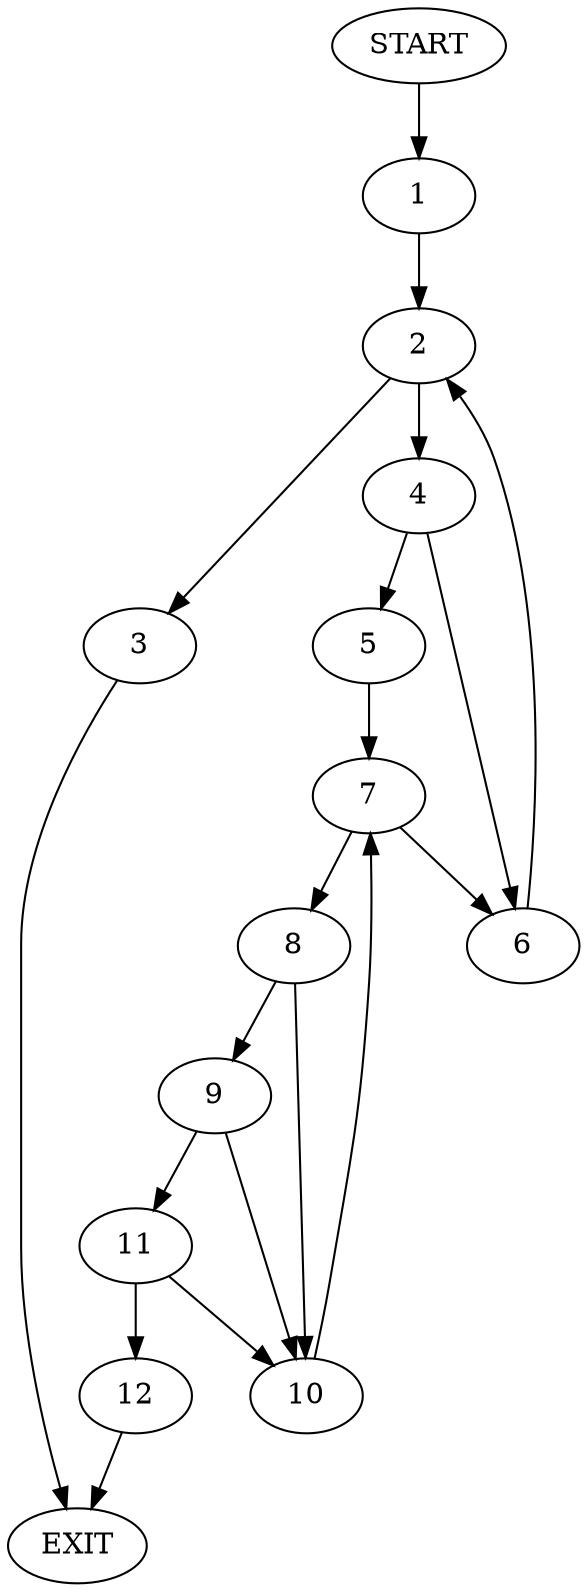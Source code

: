 digraph {
0 [label="START"]
13 [label="EXIT"]
0 -> 1
1 -> 2
2 -> 3
2 -> 4
3 -> 13
4 -> 5
4 -> 6
5 -> 7
6 -> 2
7 -> 6
7 -> 8
8 -> 9
8 -> 10
9 -> 11
9 -> 10
10 -> 7
11 -> 12
11 -> 10
12 -> 13
}
